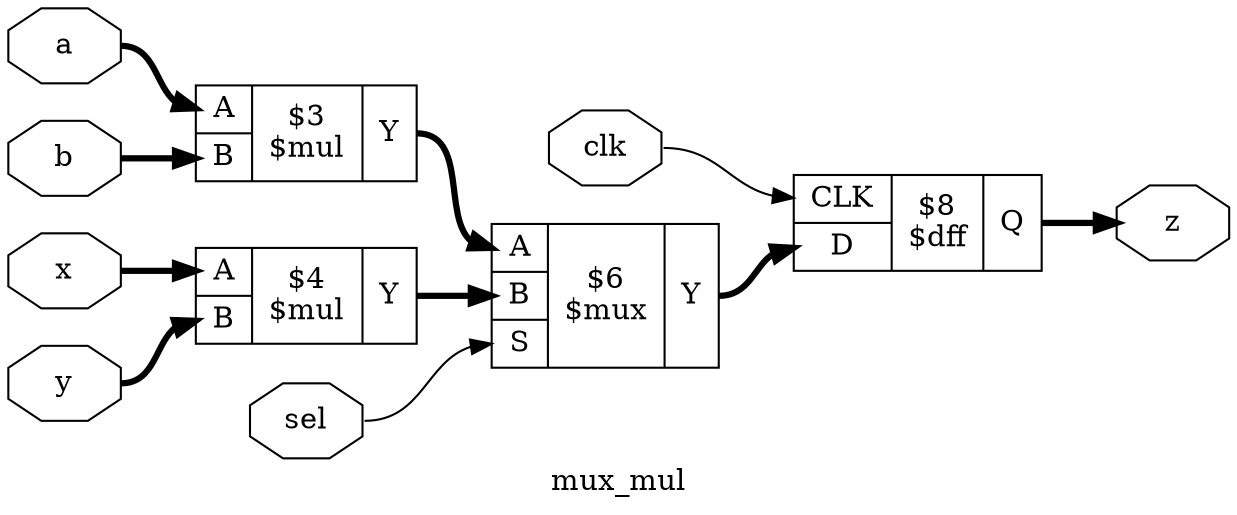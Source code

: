 digraph "mux_mul" {
label="mux_mul";
rankdir="LR";
remincross=true;
n4 [ shape=octagon, label="a", color="black", fontcolor="black" ];
n5 [ shape=octagon, label="b", color="black", fontcolor="black" ];
n6 [ shape=octagon, label="clk", color="black", fontcolor="black" ];
n7 [ shape=octagon, label="sel", color="black", fontcolor="black" ];
n8 [ shape=octagon, label="x", color="black", fontcolor="black" ];
n9 [ shape=octagon, label="y", color="black", fontcolor="black" ];
n10 [ shape=octagon, label="z", color="black", fontcolor="black" ];
c14 [ shape=record, label="{{<p11> A|<p12> B}|$4\n$mul|{<p13> Y}}",  ];
c15 [ shape=record, label="{{<p11> A|<p12> B}|$3\n$mul|{<p13> Y}}",  ];
c19 [ shape=record, label="{{<p16> CLK|<p17> D}|$8\n$dff|{<p18> Q}}",  ];
c21 [ shape=record, label="{{<p11> A|<p12> B|<p20> S}|$6\n$mux|{<p13> Y}}",  ];
c21:p13:e -> c19:p17:w [color="black", fontcolor="black", style="setlinewidth(3)", label=""];
c19:p18:e -> n10:w [color="black", fontcolor="black", style="setlinewidth(3)", label=""];
c14:p13:e -> c21:p12:w [color="black", fontcolor="black", style="setlinewidth(3)", label=""];
c15:p13:e -> c21:p11:w [color="black", fontcolor="black", style="setlinewidth(3)", label=""];
n4:e -> c15:p11:w [color="black", fontcolor="black", style="setlinewidth(3)", label=""];
n5:e -> c15:p12:w [color="black", fontcolor="black", style="setlinewidth(3)", label=""];
n6:e -> c19:p16:w [color="black", fontcolor="black", label=""];
n7:e -> c21:p20:w [color="black", fontcolor="black", label=""];
n8:e -> c14:p11:w [color="black", fontcolor="black", style="setlinewidth(3)", label=""];
n9:e -> c14:p12:w [color="black", fontcolor="black", style="setlinewidth(3)", label=""];
}
